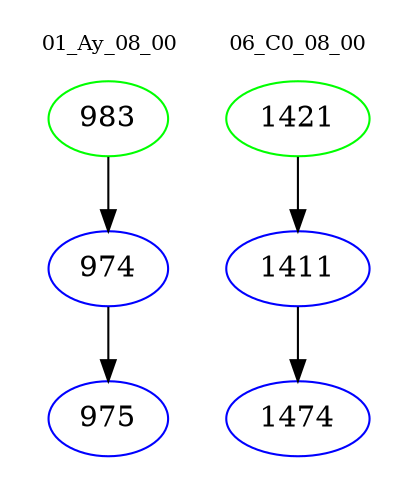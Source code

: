 digraph{
subgraph cluster_0 {
color = white
label = "01_Ay_08_00";
fontsize=10;
T0_983 [label="983", color="green"]
T0_983 -> T0_974 [color="black"]
T0_974 [label="974", color="blue"]
T0_974 -> T0_975 [color="black"]
T0_975 [label="975", color="blue"]
}
subgraph cluster_1 {
color = white
label = "06_C0_08_00";
fontsize=10;
T1_1421 [label="1421", color="green"]
T1_1421 -> T1_1411 [color="black"]
T1_1411 [label="1411", color="blue"]
T1_1411 -> T1_1474 [color="black"]
T1_1474 [label="1474", color="blue"]
}
}
